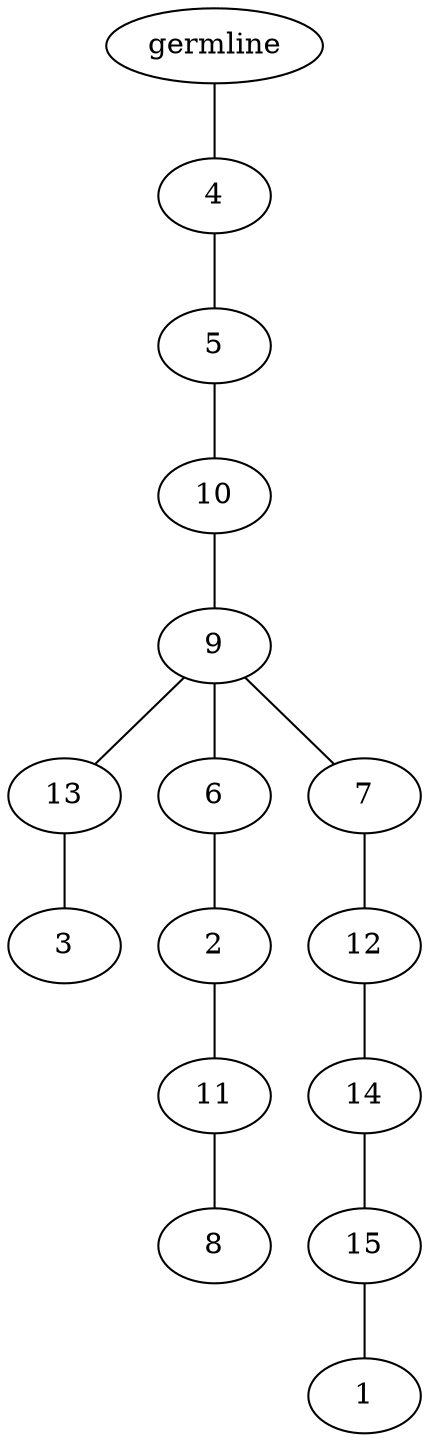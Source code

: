 graph tree {
    "140119900402976" [label="germline"];
    "140119900542240" [label="4"];
    "140119900543968" [label="5"];
    "140119900543728" [label="10"];
    "140119900544592" [label="9"];
    "140119900544928" [label="13"];
    "140119900487888" [label="3"];
    "140119900544496" [label="6"];
    "140119900542384" [label="2"];
    "140119900542864" [label="11"];
    "140119900543152" [label="8"];
    "140119900488704" [label="7"];
    "140119900489088" [label="12"];
    "140119900488992" [label="14"];
    "140119900489280" [label="15"];
    "140119900489712" [label="1"];
    "140119900402976" -- "140119900542240";
    "140119900542240" -- "140119900543968";
    "140119900543968" -- "140119900543728";
    "140119900543728" -- "140119900544592";
    "140119900544592" -- "140119900544928";
    "140119900544592" -- "140119900544496";
    "140119900544592" -- "140119900488704";
    "140119900544928" -- "140119900487888";
    "140119900544496" -- "140119900542384";
    "140119900542384" -- "140119900542864";
    "140119900542864" -- "140119900543152";
    "140119900488704" -- "140119900489088";
    "140119900489088" -- "140119900488992";
    "140119900488992" -- "140119900489280";
    "140119900489280" -- "140119900489712";
}
